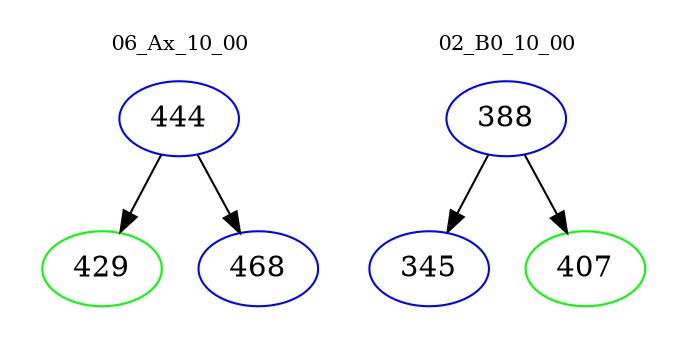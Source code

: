 digraph{
subgraph cluster_0 {
color = white
label = "06_Ax_10_00";
fontsize=10;
T0_444 [label="444", color="blue"]
T0_444 -> T0_429 [color="black"]
T0_429 [label="429", color="green"]
T0_444 -> T0_468 [color="black"]
T0_468 [label="468", color="blue"]
}
subgraph cluster_1 {
color = white
label = "02_B0_10_00";
fontsize=10;
T1_388 [label="388", color="blue"]
T1_388 -> T1_345 [color="black"]
T1_345 [label="345", color="blue"]
T1_388 -> T1_407 [color="black"]
T1_407 [label="407", color="green"]
}
}
